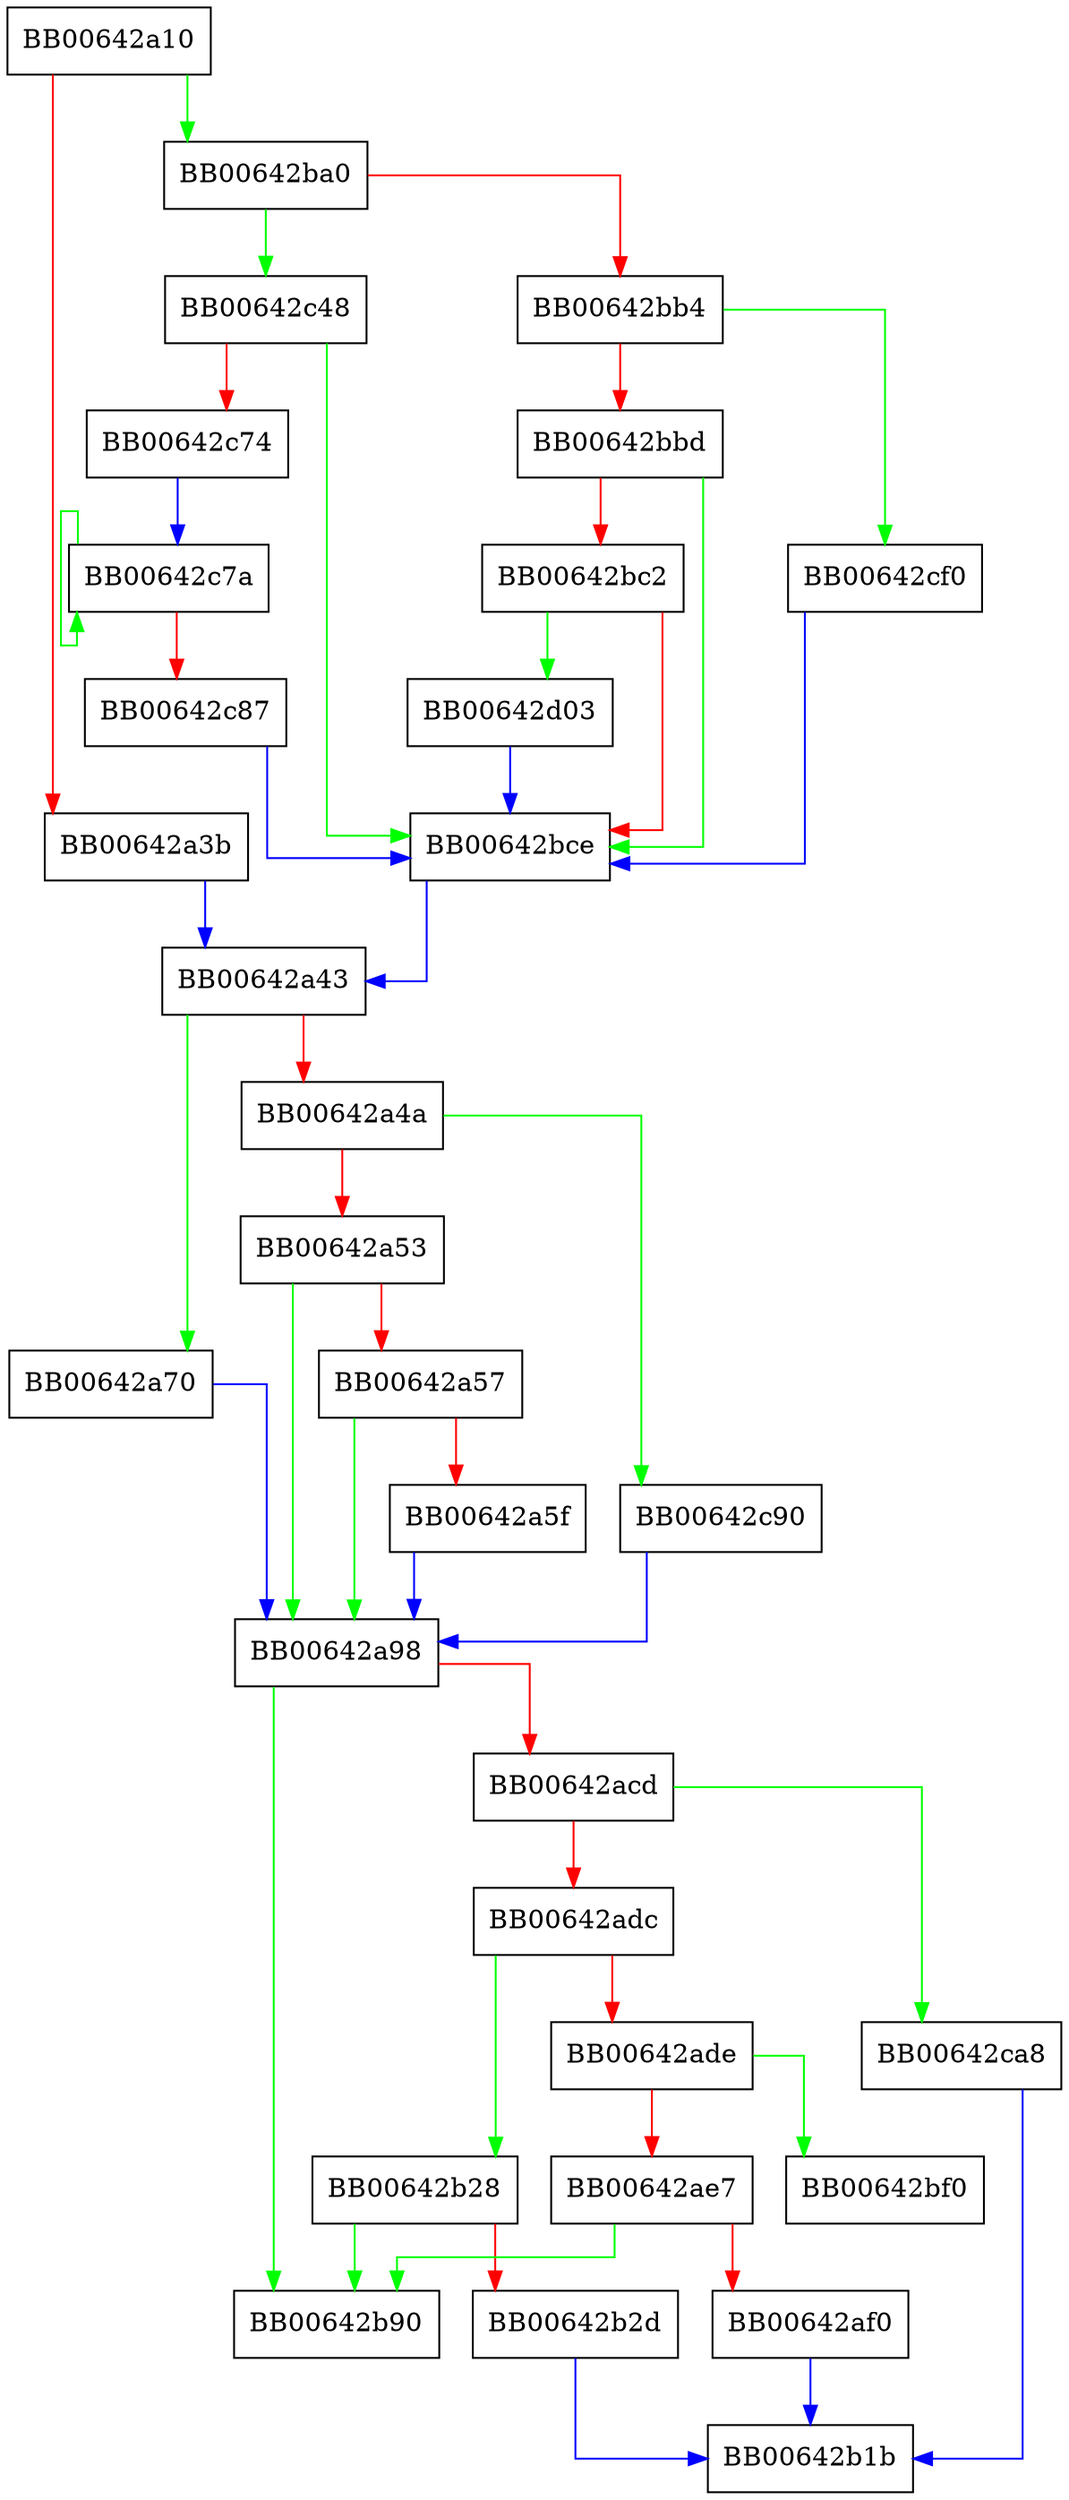 digraph SHA512_Final {
  node [shape="box"];
  graph [splines=ortho];
  BB00642a10 -> BB00642ba0 [color="green"];
  BB00642a10 -> BB00642a3b [color="red"];
  BB00642a3b -> BB00642a43 [color="blue"];
  BB00642a43 -> BB00642a70 [color="green"];
  BB00642a43 -> BB00642a4a [color="red"];
  BB00642a4a -> BB00642c90 [color="green"];
  BB00642a4a -> BB00642a53 [color="red"];
  BB00642a53 -> BB00642a98 [color="green"];
  BB00642a53 -> BB00642a57 [color="red"];
  BB00642a57 -> BB00642a98 [color="green"];
  BB00642a57 -> BB00642a5f [color="red"];
  BB00642a5f -> BB00642a98 [color="blue"];
  BB00642a70 -> BB00642a98 [color="blue"];
  BB00642a98 -> BB00642b90 [color="green"];
  BB00642a98 -> BB00642acd [color="red"];
  BB00642acd -> BB00642ca8 [color="green"];
  BB00642acd -> BB00642adc [color="red"];
  BB00642adc -> BB00642b28 [color="green"];
  BB00642adc -> BB00642ade [color="red"];
  BB00642ade -> BB00642bf0 [color="green"];
  BB00642ade -> BB00642ae7 [color="red"];
  BB00642ae7 -> BB00642b90 [color="green"];
  BB00642ae7 -> BB00642af0 [color="red"];
  BB00642af0 -> BB00642b1b [color="blue"];
  BB00642b28 -> BB00642b90 [color="green"];
  BB00642b28 -> BB00642b2d [color="red"];
  BB00642b2d -> BB00642b1b [color="blue"];
  BB00642ba0 -> BB00642c48 [color="green"];
  BB00642ba0 -> BB00642bb4 [color="red"];
  BB00642bb4 -> BB00642cf0 [color="green"];
  BB00642bb4 -> BB00642bbd [color="red"];
  BB00642bbd -> BB00642bce [color="green"];
  BB00642bbd -> BB00642bc2 [color="red"];
  BB00642bc2 -> BB00642d03 [color="green"];
  BB00642bc2 -> BB00642bce [color="red"];
  BB00642bce -> BB00642a43 [color="blue"];
  BB00642c48 -> BB00642bce [color="green"];
  BB00642c48 -> BB00642c74 [color="red"];
  BB00642c74 -> BB00642c7a [color="blue"];
  BB00642c7a -> BB00642c7a [color="green"];
  BB00642c7a -> BB00642c87 [color="red"];
  BB00642c87 -> BB00642bce [color="blue"];
  BB00642c90 -> BB00642a98 [color="blue"];
  BB00642ca8 -> BB00642b1b [color="blue"];
  BB00642cf0 -> BB00642bce [color="blue"];
  BB00642d03 -> BB00642bce [color="blue"];
}